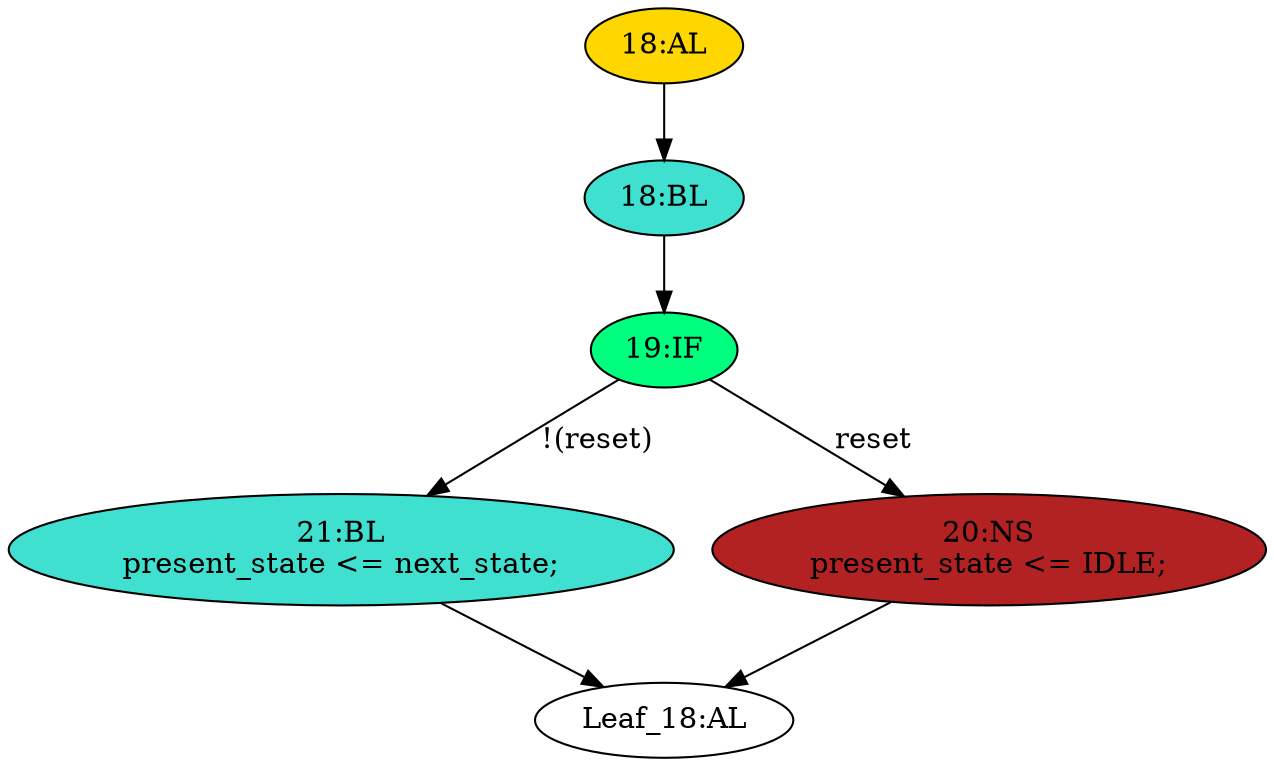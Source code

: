 strict digraph "" {
	node [label="\N"];
	"21:BL"	[ast="<pyverilog.vparser.ast.Block object at 0x7fc69ede4090>",
		fillcolor=turquoise,
		label="21:BL
present_state <= next_state;",
		statements="[<pyverilog.vparser.ast.NonblockingSubstitution object at 0x7fc69edd84d0>]",
		style=filled,
		typ=Block];
	"Leaf_18:AL"	[def_var="['present_state']",
		label="Leaf_18:AL"];
	"21:BL" -> "Leaf_18:AL"	[cond="[]",
		lineno=None];
	"19:IF"	[ast="<pyverilog.vparser.ast.IfStatement object at 0x7fc69ede4110>",
		fillcolor=springgreen,
		label="19:IF",
		statements="[]",
		style=filled,
		typ=IfStatement];
	"19:IF" -> "21:BL"	[cond="['reset']",
		label="!(reset)",
		lineno=19];
	"20:NS"	[ast="<pyverilog.vparser.ast.NonblockingSubstitution object at 0x7fc69ede41d0>",
		fillcolor=firebrick,
		label="20:NS
present_state <= IDLE;",
		statements="[<pyverilog.vparser.ast.NonblockingSubstitution object at 0x7fc69ede41d0>]",
		style=filled,
		typ=NonblockingSubstitution];
	"19:IF" -> "20:NS"	[cond="['reset']",
		label=reset,
		lineno=19];
	"18:BL"	[ast="<pyverilog.vparser.ast.Block object at 0x7fc69ede4350>",
		fillcolor=turquoise,
		label="18:BL",
		statements="[]",
		style=filled,
		typ=Block];
	"18:BL" -> "19:IF"	[cond="[]",
		lineno=None];
	"20:NS" -> "Leaf_18:AL"	[cond="[]",
		lineno=None];
	"18:AL"	[ast="<pyverilog.vparser.ast.Always object at 0x7fc69ede43d0>",
		clk_sens=True,
		fillcolor=gold,
		label="18:AL",
		sens="['clk']",
		statements="[]",
		style=filled,
		typ=Always,
		use_var="['reset', 'next_state']"];
	"18:AL" -> "18:BL"	[cond="[]",
		lineno=None];
}
